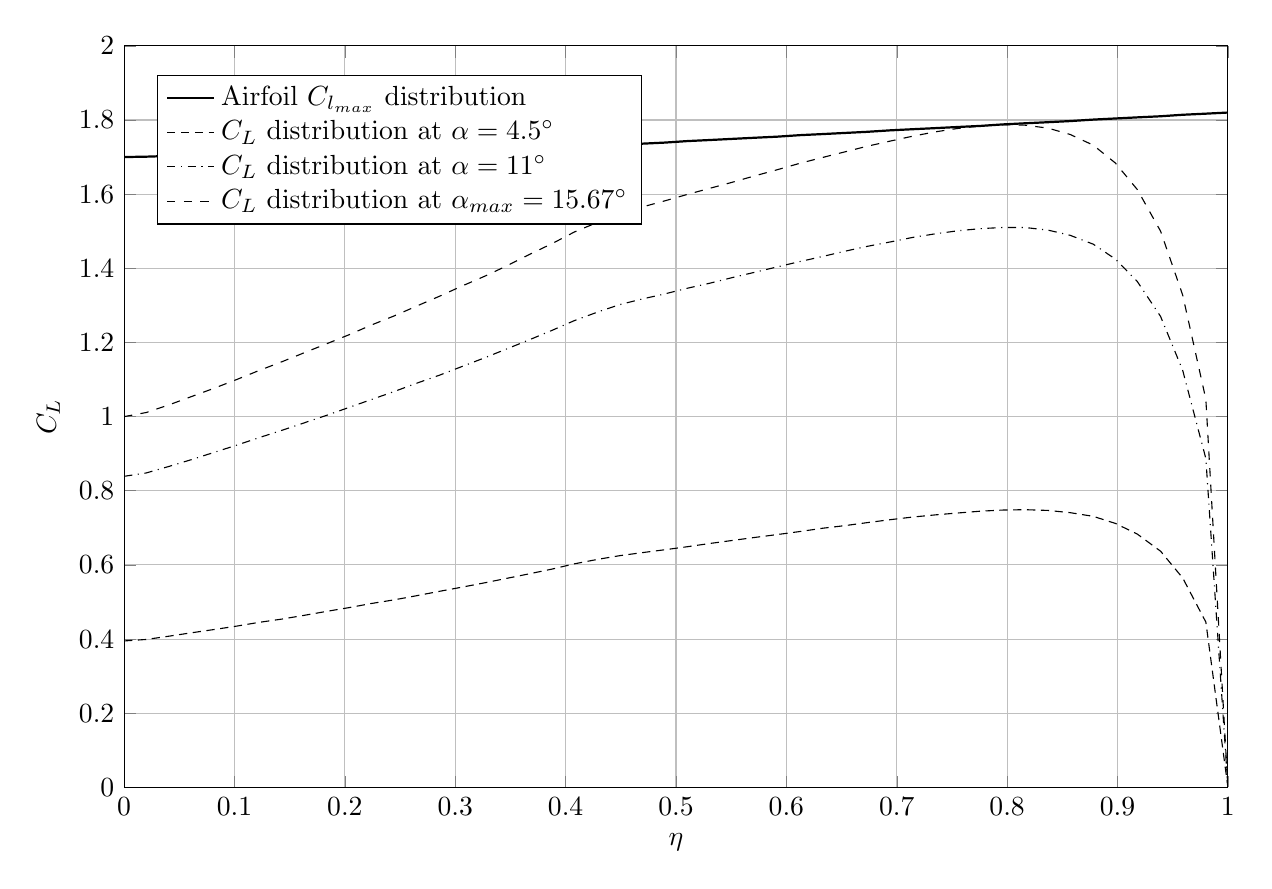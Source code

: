 %Stall Path of Wing 

\begin{tikzpicture}
\begin{axis}[
width=15.6cm,
height=11cm,
scaled ticks=false, tick label style={/pgf/number format/fixed},
xmin=0,
xmax=1,
xlabel={$\eta$},
xmajorgrids,
ymin=0,
ymax=2.0,
ylabel={$C_L$ },
ymajorgrids,
legend style={at={(0.03,0.86)},anchor=west,draw=black,fill=white,legend cell align=left},
legend entries = {Airfoil $C_{l_{max}}$ distribution\\$C_L$ distribution at $\alpha = 4.5^{\circ}$\\$C_L$ distribution at $\alpha = 11^{\circ}$\\$C_L$ distribution at $\alpha_{max} = 15.67^{\circ}$\\}
]

\addplot [
color=black,
thick
]
table[row sep=crcr]{
0.0	1.7\\
0.02	1.701\\
0.041	1.703\\
0.061	1.704\\
0.082	1.706\\
0.102	1.707\\
0.122	1.709\\
0.143	1.71\\
0.163	1.711\\
0.184	1.713\\
0.204	1.714\\
0.224	1.716\\
0.245	1.717\\
0.265	1.718\\
0.286	1.72\\
0.306	1.721\\
0.327	1.723\\
0.347	1.724\\
0.367	1.726\\
0.388	1.727\\
0.408	1.728\\
0.429	1.73\\
0.449	1.733\\
0.469	1.736\\
0.49	1.739\\
0.51	1.743\\
0.531	1.746\\
0.551	1.749\\
0.571	1.752\\
0.592	1.755\\
0.612	1.759\\
0.633	1.762\\
0.653	1.765\\
0.673	1.768\\
0.694	1.772\\
0.714	1.775\\
0.735	1.778\\
0.755	1.781\\
0.776	1.784\\
0.796	1.788\\
0.816	1.791\\
0.837	1.794\\
0.857	1.797\\
0.878	1.801\\
0.898	1.804\\
0.918	1.807\\
0.939	1.81\\
0.959	1.814\\
0.98	1.817\\
1.0	1.82\\
};

\addplot [
color=black,
densely dashed
]
table[row sep=crcr]{
0.0	0.395\\
0.02	0.399\\
0.041	0.408\\
0.061	0.417\\
0.082	0.426\\
0.102	0.435\\
0.122	0.445\\
0.143	0.454\\
0.163	0.464\\
0.184	0.475\\
0.204	0.485\\
0.224	0.496\\
0.245	0.506\\
0.265	0.517\\
0.286	0.529\\
0.306	0.54\\
0.327	0.552\\
0.347	0.564\\
0.367	0.576\\
0.388	0.589\\
0.408	0.603\\
0.429	0.615\\
0.449	0.625\\
0.469	0.633\\
0.49	0.641\\
0.51	0.649\\
0.531	0.658\\
0.551	0.666\\
0.571	0.674\\
0.592	0.682\\
0.612	0.69\\
0.633	0.699\\
0.653	0.706\\
0.673	0.714\\
0.694	0.722\\
0.714	0.729\\
0.735	0.735\\
0.755	0.74\\
0.776	0.745\\
0.796	0.748\\
0.816	0.749\\
0.837	0.747\\
0.857	0.741\\
0.878	0.731\\
0.898	0.712\\
0.918	0.683\\
0.939	0.637\\
0.959	0.565\\
0.98	0.446\\
1.0	0.0\\
};

\addplot [
color=black,
dashdotted
]
table[row sep=crcr]{
0.0	0.839\\
0.02	0.848\\
0.041	0.866\\
0.061	0.884\\
0.082	0.904\\
0.102	0.923\\
0.122	0.943\\
0.143	0.963\\
0.163	0.983\\
0.184	1.004\\
0.204	1.025\\
0.224	1.046\\
0.245	1.068\\
0.265	1.09\\
0.286	1.112\\
0.306	1.135\\
0.327	1.159\\
0.347	1.183\\
0.367	1.207\\
0.388	1.233\\
0.408	1.259\\
0.429	1.282\\
0.449	1.302\\
0.469	1.317\\
0.49	1.331\\
0.51	1.346\\
0.531	1.36\\
0.551	1.375\\
0.571	1.389\\
0.592	1.404\\
0.612	1.418\\
0.633	1.432\\
0.653	1.446\\
0.673	1.459\\
0.694	1.471\\
0.714	1.483\\
0.735	1.493\\
0.755	1.501\\
0.776	1.507\\
0.796	1.51\\
0.816	1.51\\
0.837	1.503\\
0.857	1.489\\
0.878	1.465\\
0.898	1.425\\
0.918	1.364\\
0.939	1.27\\
0.959	1.125\\
0.98	0.887\\
1.0	0.0\\
};

\addplot [
color=black,
dashed
]
table[row sep=crcr]{
0.0	1.0\\
0.02	1.011\\
0.041	1.032\\
0.061	1.054\\
0.082	1.077\\
0.102	1.1\\
0.122	1.124\\
0.143	1.148\\
0.163	1.172\\
0.184	1.197\\
0.204	1.221\\
0.224	1.247\\
0.245	1.272\\
0.265	1.298\\
0.286	1.325\\
0.306	1.352\\
0.327	1.379\\
0.347	1.407\\
0.367	1.437\\
0.388	1.467\\
0.408	1.498\\
0.429	1.524\\
0.449	1.548\\
0.469	1.565\\
0.49	1.582\\
0.51	1.599\\
0.531	1.616\\
0.551	1.632\\
0.571	1.649\\
0.592	1.666\\
0.612	1.683\\
0.633	1.699\\
0.653	1.714\\
0.673	1.729\\
0.694	1.743\\
0.714	1.756\\
0.735	1.768\\
0.755	1.777\\
0.776	1.784\\
0.796	1.787\\
0.816	1.786\\
0.837	1.778\\
0.857	1.761\\
0.878	1.732\\
0.898	1.684\\
0.918	1.612\\
0.939	1.5\\
0.959	1.328\\
0.98	1.047\\
1.0	0.0\\
};
\end{axis}
\end{tikzpicture}%
